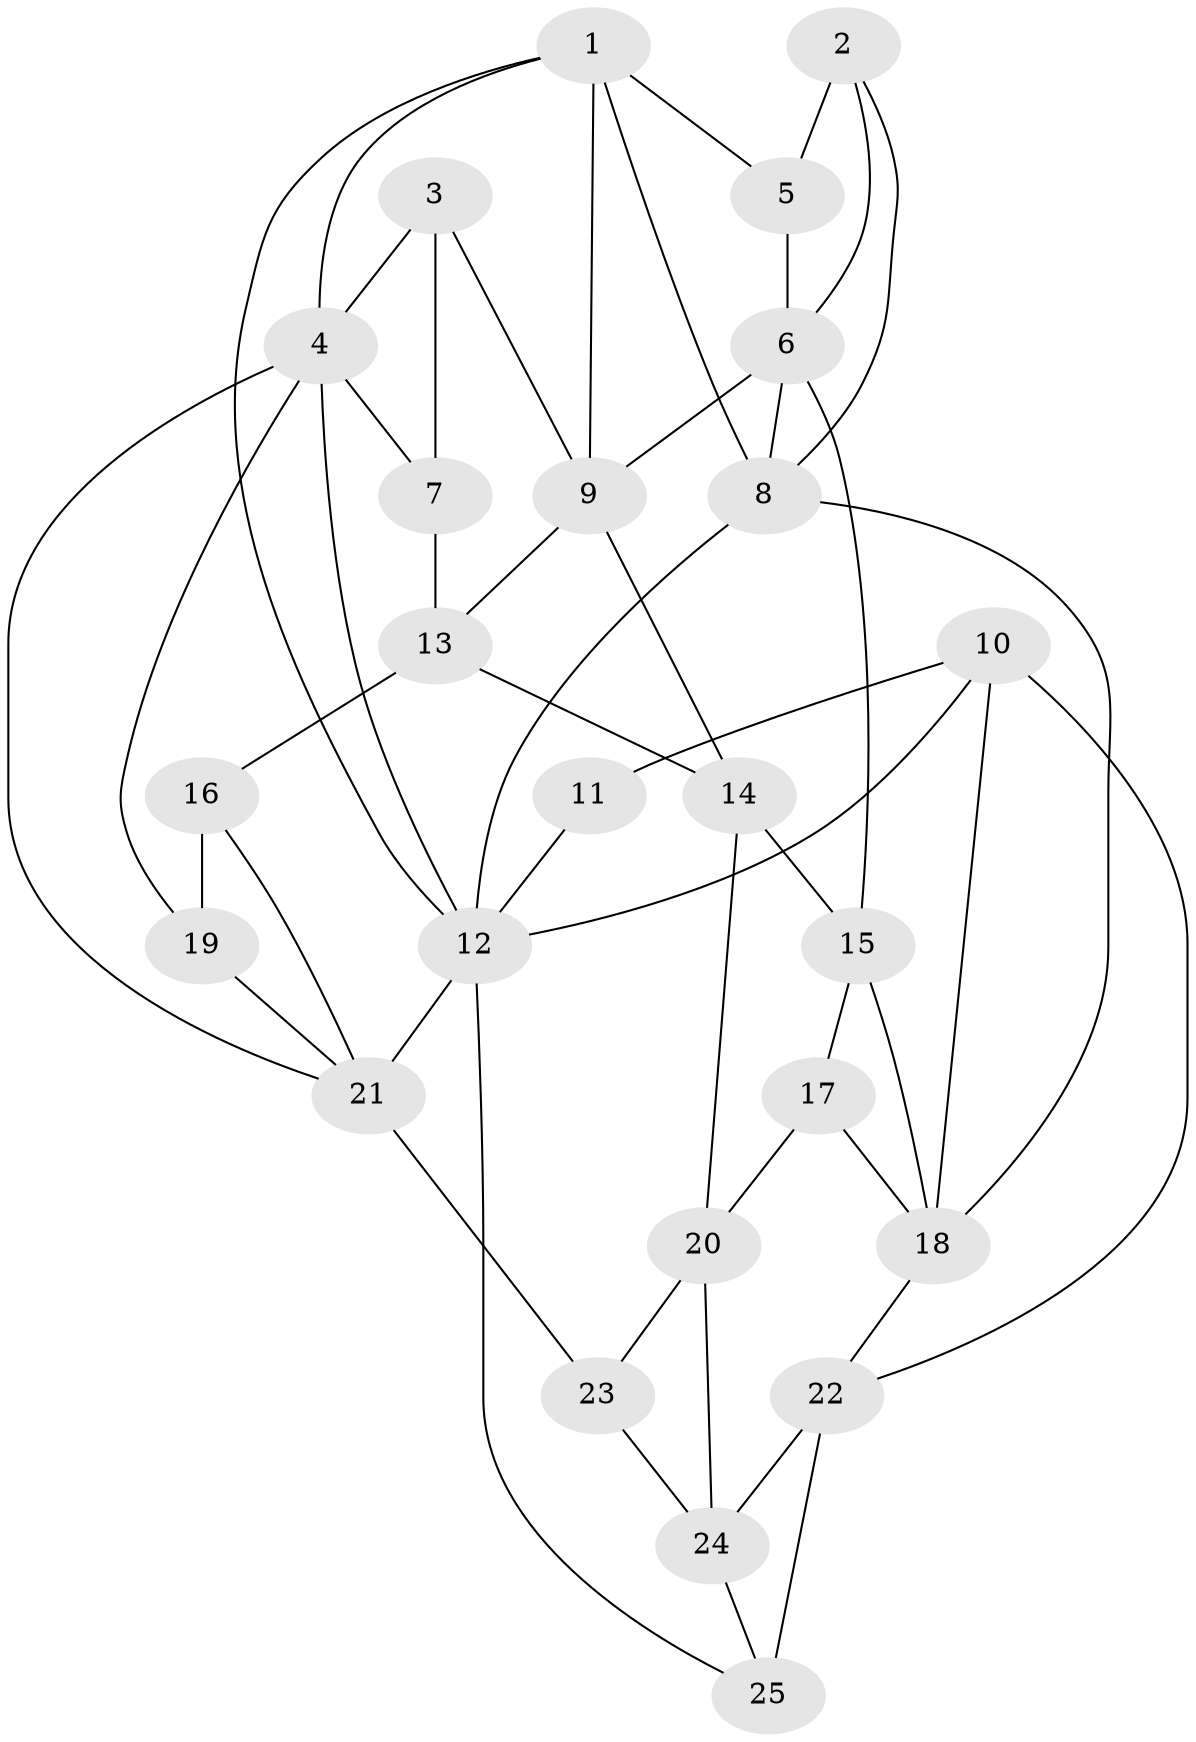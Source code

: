 // original degree distribution, {3: 0.0375, 4: 0.1875, 5: 0.5875, 6: 0.1875}
// Generated by graph-tools (version 1.1) at 2025/38/03/04/25 23:38:32]
// undirected, 25 vertices, 50 edges
graph export_dot {
  node [color=gray90,style=filled];
  1;
  2;
  3;
  4;
  5;
  6;
  7;
  8;
  9;
  10;
  11;
  12;
  13;
  14;
  15;
  16;
  17;
  18;
  19;
  20;
  21;
  22;
  23;
  24;
  25;
  1 -- 4 [weight=1.0];
  1 -- 5 [weight=1.0];
  1 -- 8 [weight=1.0];
  1 -- 9 [weight=1.0];
  1 -- 12 [weight=1.0];
  2 -- 5 [weight=2.0];
  2 -- 6 [weight=1.0];
  2 -- 8 [weight=1.0];
  3 -- 4 [weight=1.0];
  3 -- 7 [weight=2.0];
  3 -- 9 [weight=2.0];
  4 -- 7 [weight=1.0];
  4 -- 12 [weight=1.0];
  4 -- 19 [weight=1.0];
  4 -- 21 [weight=1.0];
  5 -- 6 [weight=1.0];
  6 -- 8 [weight=1.0];
  6 -- 9 [weight=1.0];
  6 -- 15 [weight=1.0];
  7 -- 13 [weight=1.0];
  8 -- 12 [weight=1.0];
  8 -- 18 [weight=1.0];
  9 -- 13 [weight=1.0];
  9 -- 14 [weight=1.0];
  10 -- 11 [weight=1.0];
  10 -- 12 [weight=1.0];
  10 -- 18 [weight=1.0];
  10 -- 22 [weight=1.0];
  11 -- 12 [weight=1.0];
  12 -- 21 [weight=1.0];
  12 -- 25 [weight=1.0];
  13 -- 14 [weight=1.0];
  13 -- 16 [weight=2.0];
  14 -- 15 [weight=1.0];
  14 -- 20 [weight=1.0];
  15 -- 17 [weight=1.0];
  15 -- 18 [weight=1.0];
  16 -- 19 [weight=2.0];
  16 -- 21 [weight=1.0];
  17 -- 18 [weight=1.0];
  17 -- 20 [weight=1.0];
  18 -- 22 [weight=1.0];
  19 -- 21 [weight=1.0];
  20 -- 23 [weight=2.0];
  20 -- 24 [weight=1.0];
  21 -- 23 [weight=3.0];
  22 -- 24 [weight=1.0];
  22 -- 25 [weight=2.0];
  23 -- 24 [weight=1.0];
  24 -- 25 [weight=1.0];
}
